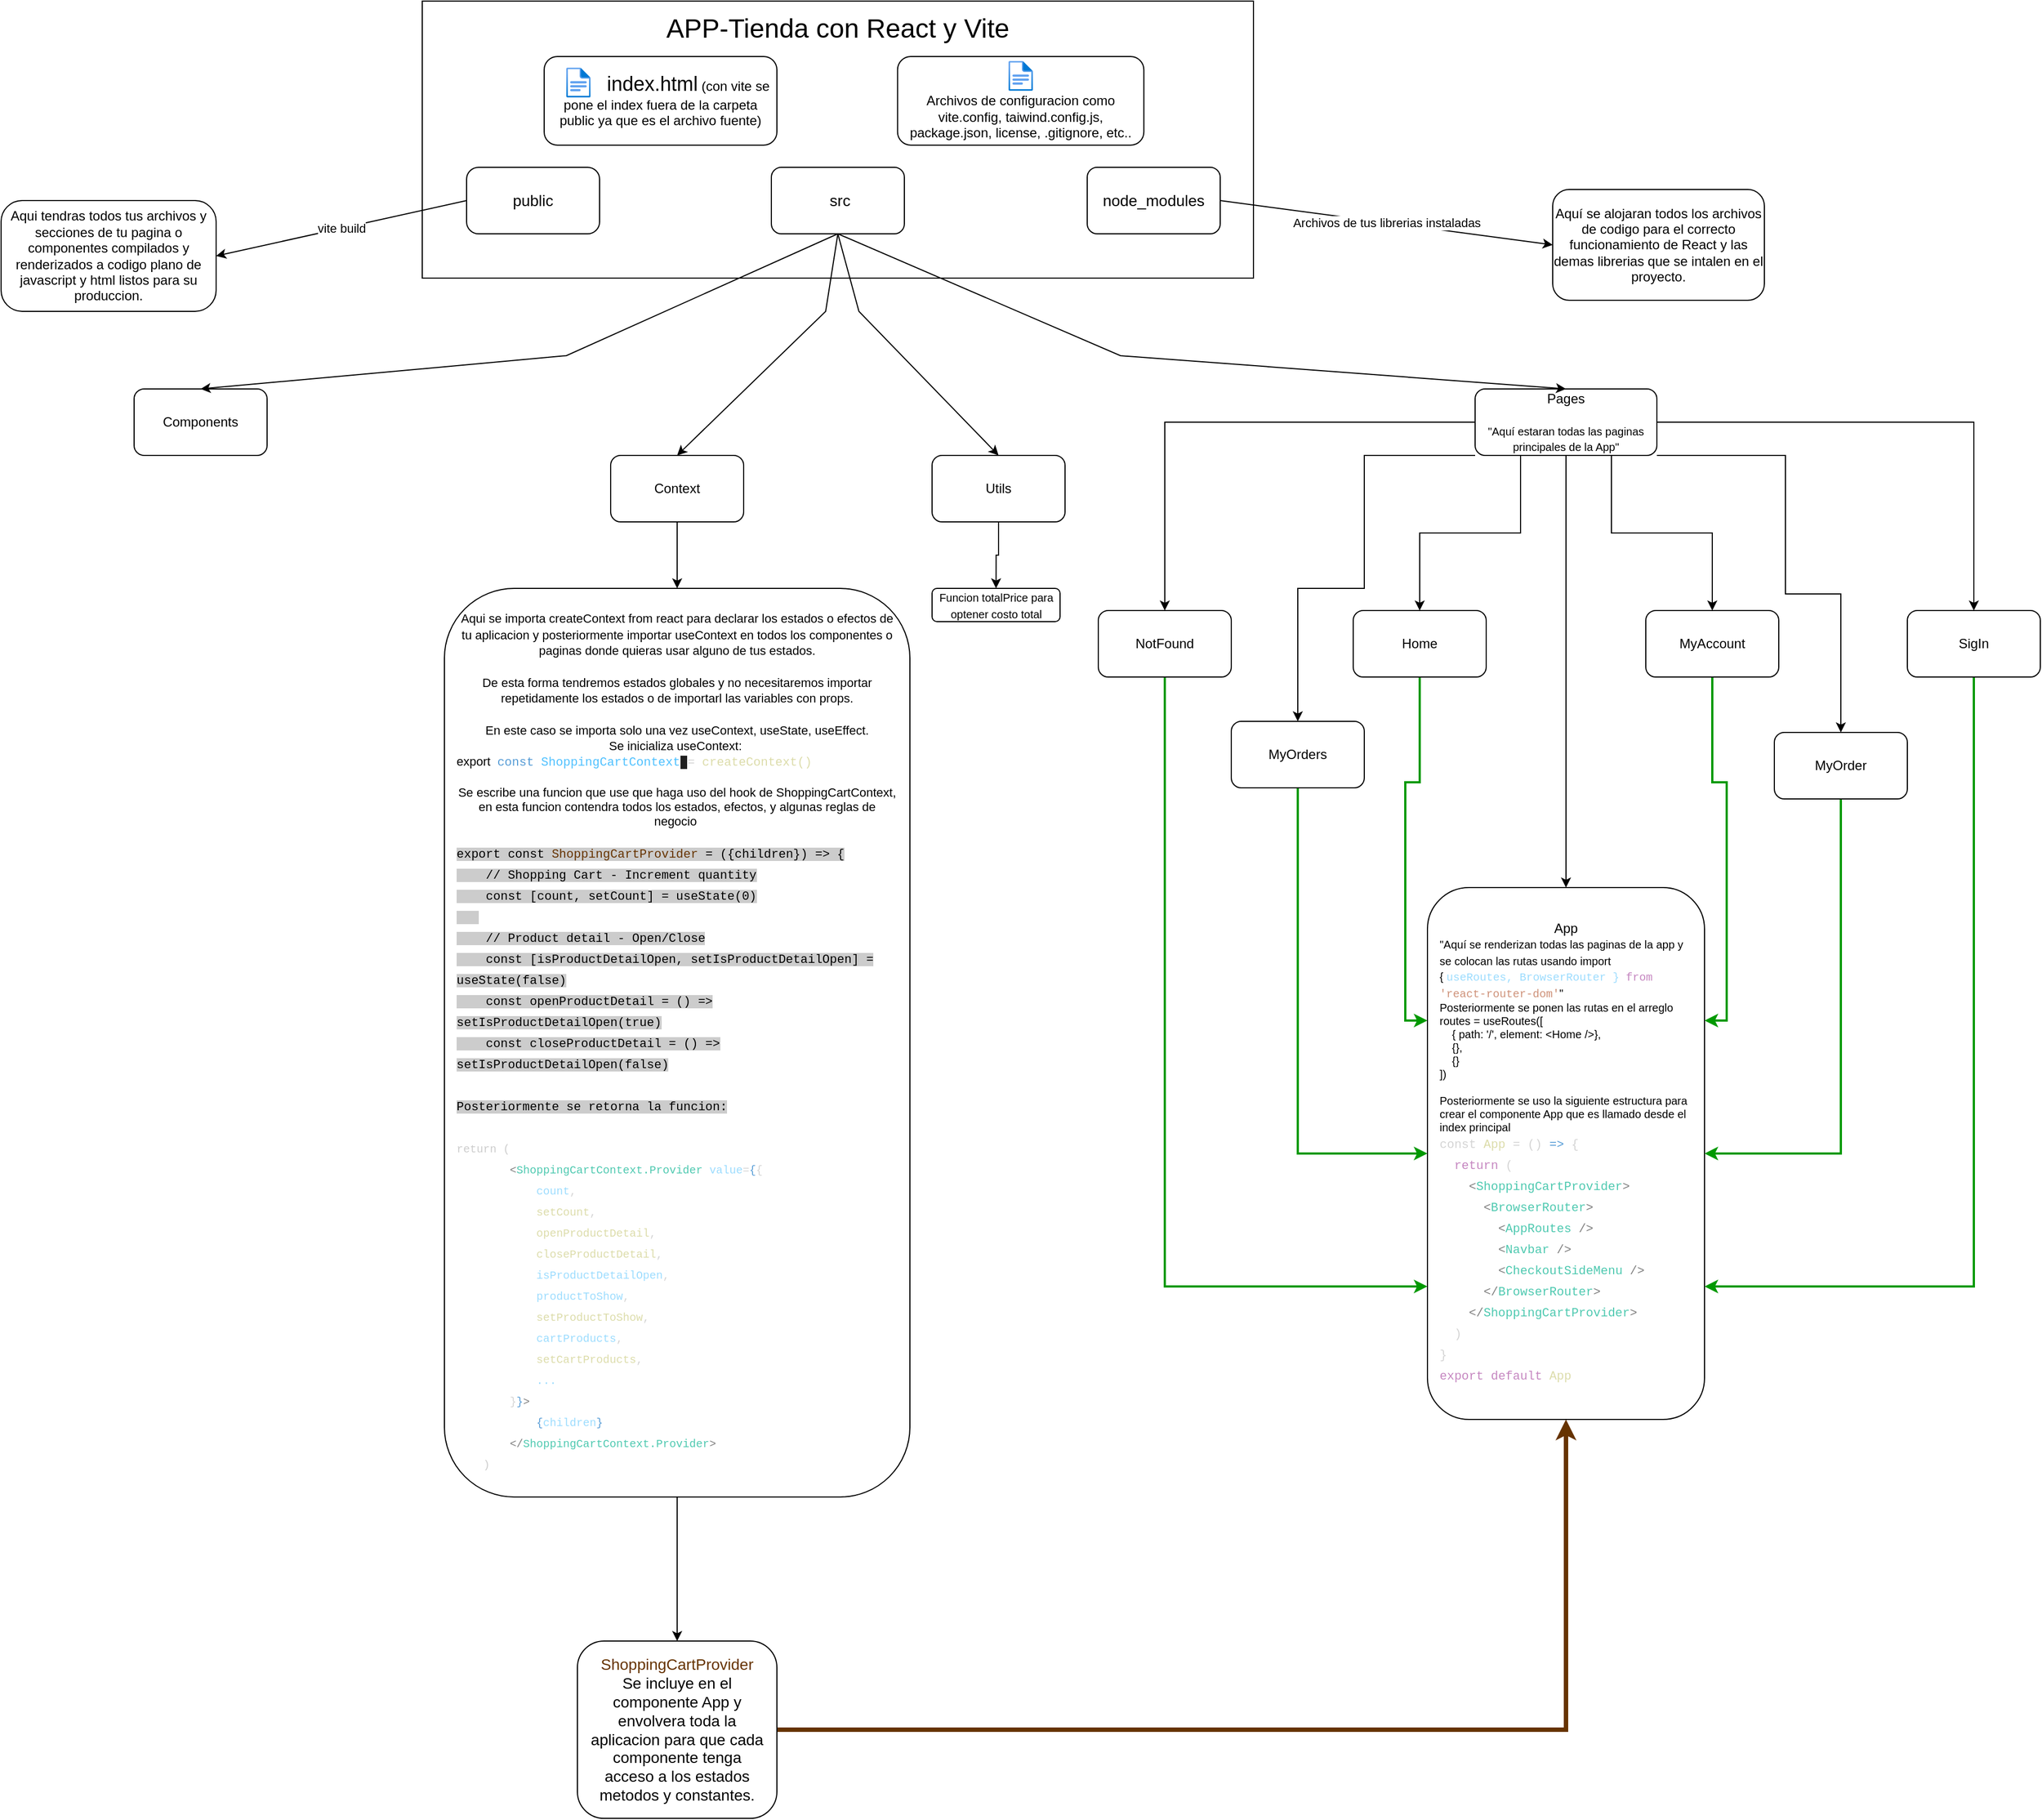 <mxfile version="22.1.3" type="github">
  <diagram name="Página-1" id="LnPo93rLICJzIyqR1WCt">
    <mxGraphModel dx="1908" dy="1156" grid="1" gridSize="10" guides="1" tooltips="1" connect="1" arrows="1" fold="1" page="1" pageScale="1" pageWidth="827" pageHeight="1169" math="0" shadow="0">
      <root>
        <mxCell id="0" />
        <mxCell id="1" parent="0" />
        <mxCell id="c5e6k3FYTeM2-FPtg5ge-7" value="" style="rounded=0;whiteSpace=wrap;html=1;" parent="1" vertex="1">
          <mxGeometry x="420" y="30" width="750" height="250" as="geometry" />
        </mxCell>
        <mxCell id="c5e6k3FYTeM2-FPtg5ge-2" value="" style="rounded=1;whiteSpace=wrap;html=1;" parent="1" vertex="1">
          <mxGeometry x="735" y="180" width="120" height="60" as="geometry" />
        </mxCell>
        <mxCell id="c5e6k3FYTeM2-FPtg5ge-3" value="" style="rounded=1;whiteSpace=wrap;html=1;" parent="1" vertex="1">
          <mxGeometry x="1020" y="180" width="120" height="60" as="geometry" />
        </mxCell>
        <mxCell id="c5e6k3FYTeM2-FPtg5ge-5" value="&lt;font style=&quot;font-size: 14px;&quot;&gt;src&lt;/font&gt;" style="text;html=1;strokeColor=none;fillColor=none;align=center;verticalAlign=middle;whiteSpace=wrap;rounded=0;" parent="1" vertex="1">
          <mxGeometry x="767" y="195" width="60" height="30" as="geometry" />
        </mxCell>
        <mxCell id="c5e6k3FYTeM2-FPtg5ge-6" value="&lt;font style=&quot;font-size: 14px;&quot;&gt;node_modules&lt;/font&gt;" style="text;html=1;strokeColor=none;fillColor=none;align=center;verticalAlign=middle;whiteSpace=wrap;rounded=0;" parent="1" vertex="1">
          <mxGeometry x="1035" y="195" width="90" height="30" as="geometry" />
        </mxCell>
        <mxCell id="c5e6k3FYTeM2-FPtg5ge-1" value="" style="rounded=1;whiteSpace=wrap;html=1;arcSize=18;" parent="1" vertex="1">
          <mxGeometry x="460" y="180" width="120" height="60" as="geometry" />
        </mxCell>
        <mxCell id="c5e6k3FYTeM2-FPtg5ge-4" value="&lt;font style=&quot;font-size: 14px;&quot;&gt;public&lt;/font&gt;" style="text;html=1;strokeColor=none;fillColor=none;align=center;verticalAlign=middle;whiteSpace=wrap;rounded=0;" parent="1" vertex="1">
          <mxGeometry x="490" y="195" width="60" height="30" as="geometry" />
        </mxCell>
        <mxCell id="c5e6k3FYTeM2-FPtg5ge-8" value="&lt;font style=&quot;font-size: 24px;&quot;&gt;APP-Tienda con React y Vite&lt;/font&gt;" style="text;html=1;strokeColor=none;fillColor=none;align=center;verticalAlign=middle;whiteSpace=wrap;rounded=0;" parent="1" vertex="1">
          <mxGeometry x="620" y="30" width="350" height="50" as="geometry" />
        </mxCell>
        <mxCell id="JkvkPI0mQhFTO4Io5UTS-1" value="Aqui tendras todos tus archivos y secciones de tu pagina o componentes compilados y renderizados a codigo plano de javascript y html listos para su produccion." style="rounded=1;whiteSpace=wrap;html=1;arcSize=19;" parent="1" vertex="1">
          <mxGeometry x="40" y="210" width="194" height="100" as="geometry" />
        </mxCell>
        <mxCell id="JkvkPI0mQhFTO4Io5UTS-2" value="" style="endArrow=classic;html=1;rounded=0;exitX=0;exitY=0.5;exitDx=0;exitDy=0;entryX=1;entryY=0.5;entryDx=0;entryDy=0;" parent="1" source="c5e6k3FYTeM2-FPtg5ge-1" target="JkvkPI0mQhFTO4Io5UTS-1" edge="1">
          <mxGeometry relative="1" as="geometry">
            <mxPoint x="724" y="340" as="sourcePoint" />
            <mxPoint x="160" y="210" as="targetPoint" />
          </mxGeometry>
        </mxCell>
        <mxCell id="JkvkPI0mQhFTO4Io5UTS-3" value="vite build" style="edgeLabel;resizable=0;html=1;align=center;verticalAlign=middle;" parent="JkvkPI0mQhFTO4Io5UTS-2" connectable="0" vertex="1">
          <mxGeometry relative="1" as="geometry" />
        </mxCell>
        <mxCell id="JkvkPI0mQhFTO4Io5UTS-4" value="Aquí se alojaran todos los archivos de codigo para el correcto funcionamiento de React y las demas librerias que se intalen en el proyecto." style="rounded=1;whiteSpace=wrap;html=1;" parent="1" vertex="1">
          <mxGeometry x="1440" y="200" width="191" height="100" as="geometry" />
        </mxCell>
        <mxCell id="JkvkPI0mQhFTO4Io5UTS-5" value="" style="endArrow=classic;html=1;rounded=0;exitX=1;exitY=0.5;exitDx=0;exitDy=0;entryX=0;entryY=0.5;entryDx=0;entryDy=0;" parent="1" source="c5e6k3FYTeM2-FPtg5ge-3" target="JkvkPI0mQhFTO4Io5UTS-4" edge="1">
          <mxGeometry relative="1" as="geometry">
            <mxPoint x="744" y="410" as="sourcePoint" />
            <mxPoint x="844" y="410" as="targetPoint" />
          </mxGeometry>
        </mxCell>
        <mxCell id="JkvkPI0mQhFTO4Io5UTS-6" value="Label" style="edgeLabel;resizable=0;html=1;align=center;verticalAlign=middle;" parent="JkvkPI0mQhFTO4Io5UTS-5" connectable="0" vertex="1">
          <mxGeometry relative="1" as="geometry" />
        </mxCell>
        <mxCell id="JkvkPI0mQhFTO4Io5UTS-7" value="Archivos de tus librerias instaladas" style="edgeLabel;html=1;align=center;verticalAlign=middle;resizable=0;points=[];" parent="JkvkPI0mQhFTO4Io5UTS-5" vertex="1" connectable="0">
          <mxGeometry x="0.04" y="1" relative="1" as="geometry">
            <mxPoint x="-7" as="offset" />
          </mxGeometry>
        </mxCell>
        <mxCell id="JkvkPI0mQhFTO4Io5UTS-8" value="Components" style="rounded=1;whiteSpace=wrap;html=1;" parent="1" vertex="1">
          <mxGeometry x="160" y="380" width="120" height="60" as="geometry" />
        </mxCell>
        <mxCell id="JkvkPI0mQhFTO4Io5UTS-20" style="edgeStyle=orthogonalEdgeStyle;rounded=0;orthogonalLoop=1;jettySize=auto;html=1;entryX=0.5;entryY=0;entryDx=0;entryDy=0;" parent="1" source="JkvkPI0mQhFTO4Io5UTS-9" target="JkvkPI0mQhFTO4Io5UTS-19" edge="1">
          <mxGeometry relative="1" as="geometry" />
        </mxCell>
        <mxCell id="JkvkPI0mQhFTO4Io5UTS-9" value="Context" style="rounded=1;whiteSpace=wrap;html=1;" parent="1" vertex="1">
          <mxGeometry x="590" y="440" width="120" height="60" as="geometry" />
        </mxCell>
        <mxCell id="BKhHFIZTJitZZOURAZb2-5" style="edgeStyle=orthogonalEdgeStyle;rounded=0;orthogonalLoop=1;jettySize=auto;html=1;entryX=0.5;entryY=0;entryDx=0;entryDy=0;" parent="1" source="JkvkPI0mQhFTO4Io5UTS-10" target="JkvkPI0mQhFTO4Io5UTS-21" edge="1">
          <mxGeometry relative="1" as="geometry" />
        </mxCell>
        <mxCell id="BKhHFIZTJitZZOURAZb2-15" style="edgeStyle=orthogonalEdgeStyle;rounded=0;orthogonalLoop=1;jettySize=auto;html=1;exitX=0.25;exitY=1;exitDx=0;exitDy=0;" parent="1" source="JkvkPI0mQhFTO4Io5UTS-10" target="BKhHFIZTJitZZOURAZb2-6" edge="1">
          <mxGeometry relative="1" as="geometry" />
        </mxCell>
        <mxCell id="BKhHFIZTJitZZOURAZb2-16" style="edgeStyle=orthogonalEdgeStyle;rounded=0;orthogonalLoop=1;jettySize=auto;html=1;exitX=0;exitY=1;exitDx=0;exitDy=0;" parent="1" source="JkvkPI0mQhFTO4Io5UTS-10" target="BKhHFIZTJitZZOURAZb2-12" edge="1">
          <mxGeometry relative="1" as="geometry">
            <Array as="points">
              <mxPoint x="1270" y="440" />
              <mxPoint x="1270" y="560" />
              <mxPoint x="1210" y="560" />
            </Array>
          </mxGeometry>
        </mxCell>
        <mxCell id="BKhHFIZTJitZZOURAZb2-17" style="edgeStyle=orthogonalEdgeStyle;rounded=0;orthogonalLoop=1;jettySize=auto;html=1;exitX=0;exitY=0.5;exitDx=0;exitDy=0;entryX=0.5;entryY=0;entryDx=0;entryDy=0;" parent="1" source="JkvkPI0mQhFTO4Io5UTS-10" target="BKhHFIZTJitZZOURAZb2-13" edge="1">
          <mxGeometry relative="1" as="geometry" />
        </mxCell>
        <mxCell id="BKhHFIZTJitZZOURAZb2-18" style="edgeStyle=orthogonalEdgeStyle;rounded=0;orthogonalLoop=1;jettySize=auto;html=1;exitX=0.75;exitY=1;exitDx=0;exitDy=0;entryX=0.5;entryY=0;entryDx=0;entryDy=0;" parent="1" source="JkvkPI0mQhFTO4Io5UTS-10" target="BKhHFIZTJitZZOURAZb2-10" edge="1">
          <mxGeometry relative="1" as="geometry" />
        </mxCell>
        <mxCell id="BKhHFIZTJitZZOURAZb2-19" style="edgeStyle=orthogonalEdgeStyle;rounded=0;orthogonalLoop=1;jettySize=auto;html=1;exitX=1;exitY=1;exitDx=0;exitDy=0;" parent="1" source="JkvkPI0mQhFTO4Io5UTS-10" target="BKhHFIZTJitZZOURAZb2-11" edge="1">
          <mxGeometry relative="1" as="geometry">
            <Array as="points">
              <mxPoint x="1650" y="440" />
              <mxPoint x="1650" y="565" />
              <mxPoint x="1700" y="565" />
            </Array>
          </mxGeometry>
        </mxCell>
        <mxCell id="BKhHFIZTJitZZOURAZb2-20" style="edgeStyle=orthogonalEdgeStyle;rounded=0;orthogonalLoop=1;jettySize=auto;html=1;exitX=1;exitY=0.5;exitDx=0;exitDy=0;entryX=0.5;entryY=0;entryDx=0;entryDy=0;" parent="1" source="JkvkPI0mQhFTO4Io5UTS-10" target="BKhHFIZTJitZZOURAZb2-14" edge="1">
          <mxGeometry relative="1" as="geometry" />
        </mxCell>
        <mxCell id="JkvkPI0mQhFTO4Io5UTS-10" value="Pages&lt;br&gt;&lt;br&gt;&lt;font style=&quot;font-size: 10px;&quot;&gt;&quot;Aquí estaran todas las paginas principales de la App&quot;&lt;/font&gt;" style="rounded=1;whiteSpace=wrap;html=1;" parent="1" vertex="1">
          <mxGeometry x="1370" y="380" width="164" height="60" as="geometry" />
        </mxCell>
        <mxCell id="JkvkPI0mQhFTO4Io5UTS-22" style="edgeStyle=orthogonalEdgeStyle;rounded=0;orthogonalLoop=1;jettySize=auto;html=1;entryX=0.5;entryY=0;entryDx=0;entryDy=0;" parent="1" source="JkvkPI0mQhFTO4Io5UTS-11" target="JkvkPI0mQhFTO4Io5UTS-17" edge="1">
          <mxGeometry relative="1" as="geometry" />
        </mxCell>
        <mxCell id="JkvkPI0mQhFTO4Io5UTS-11" value="Utils" style="rounded=1;whiteSpace=wrap;html=1;" parent="1" vertex="1">
          <mxGeometry x="880" y="440" width="120" height="60" as="geometry" />
        </mxCell>
        <mxCell id="JkvkPI0mQhFTO4Io5UTS-13" value="" style="endArrow=classic;html=1;rounded=0;entryX=0.5;entryY=0;entryDx=0;entryDy=0;exitX=0.5;exitY=1;exitDx=0;exitDy=0;" parent="1" source="c5e6k3FYTeM2-FPtg5ge-2" target="JkvkPI0mQhFTO4Io5UTS-9" edge="1">
          <mxGeometry width="50" height="50" relative="1" as="geometry">
            <mxPoint x="764" y="320" as="sourcePoint" />
            <mxPoint x="814" y="270" as="targetPoint" />
            <Array as="points">
              <mxPoint x="784" y="310" />
            </Array>
          </mxGeometry>
        </mxCell>
        <mxCell id="JkvkPI0mQhFTO4Io5UTS-14" value="" style="endArrow=classic;html=1;rounded=0;entryX=0.5;entryY=0;entryDx=0;entryDy=0;exitX=0.5;exitY=1;exitDx=0;exitDy=0;" parent="1" source="c5e6k3FYTeM2-FPtg5ge-2" target="JkvkPI0mQhFTO4Io5UTS-8" edge="1">
          <mxGeometry width="50" height="50" relative="1" as="geometry">
            <mxPoint x="764" y="320" as="sourcePoint" />
            <mxPoint x="814" y="270" as="targetPoint" />
            <Array as="points">
              <mxPoint x="550" y="350" />
            </Array>
          </mxGeometry>
        </mxCell>
        <mxCell id="JkvkPI0mQhFTO4Io5UTS-15" value="" style="endArrow=classic;html=1;rounded=0;entryX=0.5;entryY=0;entryDx=0;entryDy=0;exitX=0.5;exitY=1;exitDx=0;exitDy=0;" parent="1" source="c5e6k3FYTeM2-FPtg5ge-2" target="JkvkPI0mQhFTO4Io5UTS-11" edge="1">
          <mxGeometry width="50" height="50" relative="1" as="geometry">
            <mxPoint x="764" y="320" as="sourcePoint" />
            <mxPoint x="814" y="270" as="targetPoint" />
            <Array as="points">
              <mxPoint x="814" y="310" />
            </Array>
          </mxGeometry>
        </mxCell>
        <mxCell id="JkvkPI0mQhFTO4Io5UTS-16" value="" style="endArrow=classic;html=1;rounded=0;entryX=0.5;entryY=0;entryDx=0;entryDy=0;exitX=0.5;exitY=1;exitDx=0;exitDy=0;" parent="1" source="c5e6k3FYTeM2-FPtg5ge-2" target="JkvkPI0mQhFTO4Io5UTS-10" edge="1">
          <mxGeometry width="50" height="50" relative="1" as="geometry">
            <mxPoint x="764" y="320" as="sourcePoint" />
            <mxPoint x="814" y="270" as="targetPoint" />
            <Array as="points">
              <mxPoint x="1050" y="350" />
            </Array>
          </mxGeometry>
        </mxCell>
        <mxCell id="JkvkPI0mQhFTO4Io5UTS-17" value="&lt;font style=&quot;font-size: 10px;&quot;&gt;Funcion&amp;nbsp;totalPrice&lt;span style=&quot;background-color: initial;&quot;&gt;&amp;nbsp;para optener costo total&lt;/span&gt;&lt;/font&gt;" style="rounded=1;whiteSpace=wrap;html=1;" parent="1" vertex="1">
          <mxGeometry x="880" y="560" width="115.5" height="30" as="geometry" />
        </mxCell>
        <mxCell id="nFCknrizXZ-iCLOlC4UA-2" value="" style="edgeStyle=orthogonalEdgeStyle;rounded=0;orthogonalLoop=1;jettySize=auto;html=1;" edge="1" parent="1" source="JkvkPI0mQhFTO4Io5UTS-19" target="nFCknrizXZ-iCLOlC4UA-1">
          <mxGeometry relative="1" as="geometry" />
        </mxCell>
        <mxCell id="JkvkPI0mQhFTO4Io5UTS-19" value="&lt;font style=&quot;font-size: 11px;&quot;&gt;Aqui se importa createContext from react para declarar los estados o efectos de tu aplicacion y posteriormente importar useContext en todos los componentes o paginas donde quieras usar alguno de tus estados.&lt;br&gt;&lt;br&gt;De esta forma tendremos estados globales y no necesitaremos importar repetidamente los estados o de importarl las variables con props.&lt;br&gt;&lt;br&gt;En este caso se importa solo una vez useContext, useState, useEffect.&lt;br&gt;Se inicializa useContext:&amp;nbsp;&lt;br&gt;&lt;div style=&quot;text-align: left;&quot;&gt;&lt;span style=&quot;background-color: initial;&quot;&gt;export&amp;nbsp;&amp;nbsp;&lt;/span&gt;&lt;span style=&quot;background-color: initial; font-family: Consolas, &amp;quot;Courier New&amp;quot;, monospace; color: rgb(86, 156, 214);&quot;&gt;const&amp;nbsp;&lt;/span&gt;&lt;span style=&quot;background-color: initial; font-family: Consolas, &amp;quot;Courier New&amp;quot;, monospace; color: rgb(79, 193, 255);&quot;&gt;ShoppingCartContext&lt;/span&gt;&lt;span style=&quot;background-color: rgb(31, 31, 31); color: rgb(204, 204, 204); font-family: Consolas, &amp;quot;Courier New&amp;quot;, monospace;&quot;&gt; &lt;/span&gt;&lt;span style=&quot;background-color: initial; font-family: Consolas, &amp;quot;Courier New&amp;quot;, monospace; color: rgb(212, 212, 212);&quot;&gt;=&amp;nbsp;&lt;/span&gt;&lt;span style=&quot;background-color: initial; font-family: Consolas, &amp;quot;Courier New&amp;quot;, monospace; color: rgb(220, 220, 170);&quot;&gt;createContext()&lt;/span&gt;&lt;/div&gt;&lt;div style=&quot;text-align: left;&quot;&gt;&lt;span style=&quot;background-color: initial; font-family: Consolas, &amp;quot;Courier New&amp;quot;, monospace; color: rgb(220, 220, 170);&quot;&gt;&lt;br&gt;&lt;/span&gt;&lt;/div&gt;&lt;div style=&quot;&quot;&gt;Se escribe una funcion que use que haga uso del hook de ShoppingCartContext, en esta funcion contendra todos los estados, efectos, y algunas reglas de negocio&amp;nbsp;&lt;/div&gt;&lt;div style=&quot;text-align: left;&quot;&gt;&lt;br&gt;&lt;/div&gt;&lt;div style=&quot;text-align: left;&quot;&gt;&lt;div style=&quot;font-family: Consolas, &amp;quot;Courier New&amp;quot;, monospace; line-height: 19px;&quot;&gt;&lt;div style=&quot;&quot;&gt;&lt;span style=&quot;background-color: rgb(204, 204, 204);&quot;&gt;export const &lt;font color=&quot;#663300&quot;&gt;ShoppingCartProvider&lt;/font&gt; = ({children}) =&amp;gt; {&lt;/span&gt;&lt;/div&gt;&lt;div style=&quot;&quot;&gt;&lt;span style=&quot;background-color: rgb(204, 204, 204);&quot;&gt;&amp;nbsp; &amp;nbsp; // Shopping Cart - Increment quantity&lt;/span&gt;&lt;/div&gt;&lt;div style=&quot;&quot;&gt;&lt;span style=&quot;background-color: rgb(204, 204, 204);&quot;&gt;&amp;nbsp; &amp;nbsp; const [count, setCount] = useState(0)&lt;/span&gt;&lt;/div&gt;&lt;div style=&quot;&quot;&gt;&lt;span style=&quot;background-color: rgb(204, 204, 204);&quot;&gt;&amp;nbsp; &amp;nbsp; &lt;/span&gt;&lt;/div&gt;&lt;div style=&quot;&quot;&gt;&lt;span style=&quot;background-color: rgb(204, 204, 204);&quot;&gt;&amp;nbsp; &amp;nbsp; // Product detail - Open/Close&lt;/span&gt;&lt;/div&gt;&lt;div style=&quot;&quot;&gt;&lt;span style=&quot;background-color: rgb(204, 204, 204);&quot;&gt;&amp;nbsp; &amp;nbsp; const [isProductDetailOpen, setIsProductDetailOpen] = useState(false)&lt;/span&gt;&lt;/div&gt;&lt;div style=&quot;&quot;&gt;&lt;span style=&quot;background-color: rgb(204, 204, 204);&quot;&gt;&amp;nbsp; &amp;nbsp; const openProductDetail = () =&amp;gt; setIsProductDetailOpen(true)&lt;/span&gt;&lt;/div&gt;&lt;div style=&quot;&quot;&gt;&lt;span style=&quot;background-color: rgb(204, 204, 204);&quot;&gt;&amp;nbsp; &amp;nbsp; const closeProductDetail = () =&amp;gt; setIsProductDetailOpen(false)&lt;/span&gt;&lt;/div&gt;&lt;div style=&quot;&quot;&gt;&lt;span style=&quot;background-color: rgb(204, 204, 204);&quot;&gt;&lt;br&gt;&lt;/span&gt;&lt;/div&gt;&lt;div style=&quot;&quot;&gt;&lt;span style=&quot;background-color: rgb(204, 204, 204);&quot;&gt;Posteriormente se retorna la funcion:&lt;/span&gt;&lt;/div&gt;&lt;div style=&quot;&quot;&gt;&lt;span style=&quot;background-color: rgb(204, 204, 204);&quot;&gt;&lt;br&gt;&lt;/span&gt;&lt;/div&gt;&lt;div style=&quot;font-size: 10px;&quot;&gt;&lt;div style=&quot;line-height: 19px;&quot;&gt;&lt;div style=&quot;color: rgb(204, 204, 204);&quot;&gt;return (&lt;/div&gt;&lt;div style=&quot;color: rgb(204, 204, 204);&quot;&gt;&amp;nbsp; &amp;nbsp; &amp;nbsp; &amp;nbsp; &lt;span style=&quot;color: #808080;&quot;&gt;&amp;lt;&lt;/span&gt;&lt;span style=&quot;color: #4ec9b0;&quot;&gt;ShoppingCartContext.Provider&lt;/span&gt; &lt;span style=&quot;color: #9cdcfe;&quot;&gt;value&lt;/span&gt;&lt;span style=&quot;color: #d4d4d4;&quot;&gt;=&lt;/span&gt;&lt;span style=&quot;color: #569cd6;&quot;&gt;{&lt;/span&gt;&lt;span style=&quot;color: #d4d4d4;&quot;&gt;{&lt;/span&gt;&lt;/div&gt;&lt;div style=&quot;color: rgb(204, 204, 204);&quot;&gt;&lt;span style=&quot;color: #d4d4d4;&quot;&gt;&amp;nbsp; &amp;nbsp; &amp;nbsp; &amp;nbsp; &amp;nbsp; &amp;nbsp; &lt;/span&gt;&lt;span style=&quot;color: #9cdcfe;&quot;&gt;count&lt;/span&gt;&lt;span style=&quot;color: #d4d4d4;&quot;&gt;,&lt;/span&gt;&lt;/div&gt;&lt;div style=&quot;color: rgb(204, 204, 204);&quot;&gt;&lt;span style=&quot;color: #d4d4d4;&quot;&gt;&amp;nbsp; &amp;nbsp; &amp;nbsp; &amp;nbsp; &amp;nbsp; &amp;nbsp; &lt;/span&gt;&lt;span style=&quot;color: #dcdcaa;&quot;&gt;setCount&lt;/span&gt;&lt;span style=&quot;color: #d4d4d4;&quot;&gt;,&lt;/span&gt;&lt;/div&gt;&lt;div style=&quot;color: rgb(204, 204, 204);&quot;&gt;&lt;span style=&quot;color: #d4d4d4;&quot;&gt;&amp;nbsp; &amp;nbsp; &amp;nbsp; &amp;nbsp; &amp;nbsp; &amp;nbsp; &lt;/span&gt;&lt;span style=&quot;color: #dcdcaa;&quot;&gt;openProductDetail&lt;/span&gt;&lt;span style=&quot;color: #d4d4d4;&quot;&gt;,&lt;/span&gt;&lt;/div&gt;&lt;div style=&quot;color: rgb(204, 204, 204);&quot;&gt;&lt;span style=&quot;color: #d4d4d4;&quot;&gt;&amp;nbsp; &amp;nbsp; &amp;nbsp; &amp;nbsp; &amp;nbsp; &amp;nbsp; &lt;/span&gt;&lt;span style=&quot;color: #dcdcaa;&quot;&gt;closeProductDetail&lt;/span&gt;&lt;span style=&quot;color: #d4d4d4;&quot;&gt;,&lt;/span&gt;&lt;/div&gt;&lt;div style=&quot;color: rgb(204, 204, 204);&quot;&gt;&lt;span style=&quot;color: #d4d4d4;&quot;&gt;&amp;nbsp; &amp;nbsp; &amp;nbsp; &amp;nbsp; &amp;nbsp; &amp;nbsp; &lt;/span&gt;&lt;span style=&quot;color: #9cdcfe;&quot;&gt;isProductDetailOpen&lt;/span&gt;&lt;span style=&quot;color: #d4d4d4;&quot;&gt;,&lt;/span&gt;&lt;/div&gt;&lt;div style=&quot;color: rgb(204, 204, 204);&quot;&gt;&lt;span style=&quot;color: #d4d4d4;&quot;&gt;&amp;nbsp; &amp;nbsp; &amp;nbsp; &amp;nbsp; &amp;nbsp; &amp;nbsp; &lt;/span&gt;&lt;span style=&quot;color: #9cdcfe;&quot;&gt;productToShow&lt;/span&gt;&lt;span style=&quot;color: #d4d4d4;&quot;&gt;,&lt;/span&gt;&lt;/div&gt;&lt;div style=&quot;color: rgb(204, 204, 204);&quot;&gt;&lt;span style=&quot;color: #d4d4d4;&quot;&gt;&amp;nbsp; &amp;nbsp; &amp;nbsp; &amp;nbsp; &amp;nbsp; &amp;nbsp; &lt;/span&gt;&lt;span style=&quot;color: #dcdcaa;&quot;&gt;setProductToShow&lt;/span&gt;&lt;span style=&quot;color: #d4d4d4;&quot;&gt;,&lt;/span&gt;&lt;/div&gt;&lt;div style=&quot;color: rgb(204, 204, 204);&quot;&gt;&lt;span style=&quot;color: #d4d4d4;&quot;&gt;&amp;nbsp; &amp;nbsp; &amp;nbsp; &amp;nbsp; &amp;nbsp; &amp;nbsp; &lt;/span&gt;&lt;span style=&quot;color: #9cdcfe;&quot;&gt;cartProducts&lt;/span&gt;&lt;span style=&quot;color: #d4d4d4;&quot;&gt;,&lt;/span&gt;&lt;/div&gt;&lt;div style=&quot;color: rgb(204, 204, 204);&quot;&gt;&lt;span style=&quot;color: #d4d4d4;&quot;&gt;&amp;nbsp; &amp;nbsp; &amp;nbsp; &amp;nbsp; &amp;nbsp; &amp;nbsp; &lt;/span&gt;&lt;span style=&quot;color: #dcdcaa;&quot;&gt;setCartProducts&lt;/span&gt;&lt;span style=&quot;color: #d4d4d4;&quot;&gt;,&lt;/span&gt;&lt;/div&gt;&lt;div style=&quot;&quot;&gt;&lt;span style=&quot;color: rgb(212, 212, 212);&quot;&gt;&amp;nbsp; &amp;nbsp; &amp;nbsp; &amp;nbsp; &amp;nbsp; &amp;nbsp; &lt;/span&gt;&lt;font color=&quot;#9cdcfe&quot;&gt;...&lt;/font&gt;&lt;/div&gt;&lt;div style=&quot;color: rgb(204, 204, 204);&quot;&gt;&lt;span style=&quot;color: #d4d4d4;&quot;&gt;&amp;nbsp; &amp;nbsp; &amp;nbsp; &amp;nbsp; }&lt;/span&gt;&lt;span style=&quot;color: #569cd6;&quot;&gt;}&lt;/span&gt;&lt;span style=&quot;color: #808080;&quot;&gt;&amp;gt;&lt;/span&gt;&lt;/div&gt;&lt;div style=&quot;color: rgb(204, 204, 204);&quot;&gt;&amp;nbsp; &amp;nbsp; &amp;nbsp; &amp;nbsp; &amp;nbsp; &amp;nbsp; &lt;span style=&quot;color: #569cd6;&quot;&gt;{&lt;/span&gt;&lt;span style=&quot;color: #9cdcfe;&quot;&gt;children&lt;/span&gt;&lt;span style=&quot;color: #569cd6;&quot;&gt;}&lt;/span&gt;&lt;/div&gt;&lt;div style=&quot;color: rgb(204, 204, 204);&quot;&gt;&amp;nbsp; &amp;nbsp; &amp;nbsp; &amp;nbsp; &lt;span style=&quot;color: #808080;&quot;&gt;&amp;lt;/&lt;/span&gt;&lt;span style=&quot;color: #4ec9b0;&quot;&gt;ShoppingCartContext.Provider&lt;/span&gt;&lt;span style=&quot;color: #808080;&quot;&gt;&amp;gt;&lt;/span&gt;&lt;/div&gt;&lt;div style=&quot;color: rgb(204, 204, 204);&quot;&gt;&amp;nbsp; &amp;nbsp; )&lt;/div&gt;&lt;/div&gt;&lt;/div&gt;&lt;/div&gt;&lt;/div&gt;&lt;/font&gt;" style="rounded=1;whiteSpace=wrap;html=1;spacingLeft=10;spacingRight=10;" parent="1" vertex="1">
          <mxGeometry x="440" y="560" width="420" height="820" as="geometry" />
        </mxCell>
        <mxCell id="JkvkPI0mQhFTO4Io5UTS-21" value="App&lt;br&gt;&lt;div style=&quot;text-align: left;&quot;&gt;&lt;span style=&quot;font-size: 10px; background-color: initial;&quot;&gt;&quot;Aquí se renderizan todas las paginas de la app y se colocan las rutas usando&amp;nbsp;import {&amp;nbsp;&lt;/span&gt;&lt;span style=&quot;font-size: 10px; background-color: initial; font-family: Consolas, &amp;quot;Courier New&amp;quot;, monospace; color: rgb(156, 220, 254);&quot;&gt;useRoutes,&amp;nbsp;&lt;/span&gt;&lt;span style=&quot;font-size: 10px; background-color: initial; font-family: Consolas, &amp;quot;Courier New&amp;quot;, monospace; color: rgb(156, 220, 254);&quot;&gt;BrowserRouter }&amp;nbsp;&lt;/span&gt;&lt;span style=&quot;font-size: 10px; background-color: initial; font-family: Consolas, &amp;quot;Courier New&amp;quot;, monospace; color: rgb(197, 134, 192);&quot;&gt;from&lt;/span&gt;&lt;span style=&quot;font-size: 10px; background-color: rgb(30, 30, 30); color: rgb(212, 212, 212); font-family: Consolas, &amp;quot;Courier New&amp;quot;, monospace;&quot;&gt; &lt;/span&gt;&lt;span style=&quot;font-size: 10px; background-color: initial; font-family: Consolas, &amp;quot;Courier New&amp;quot;, monospace; color: rgb(206, 145, 120);&quot;&gt;&#39;react-router-dom&#39;&lt;/span&gt;&lt;span style=&quot;font-size: 10px; background-color: initial;&quot;&gt;&quot;&amp;nbsp;&lt;/span&gt;&lt;/div&gt;&lt;font style=&quot;&quot;&gt;&lt;div style=&quot;font-size: 10px; text-align: left;&quot;&gt;&lt;span style=&quot;background-color: initial;&quot;&gt;Posteriormente se ponen las rutas en el arreglo routes = useRoutes([&lt;/span&gt;&lt;/div&gt;&lt;div style=&quot;font-size: 10px; background-color: initial; text-align: left;&quot;&gt;&lt;span style=&quot;background-color: initial;&quot;&gt;&lt;span style=&quot;&quot;&gt;&lt;span style=&quot;white-space: pre;&quot;&gt;&amp;nbsp;&amp;nbsp;&amp;nbsp;&amp;nbsp;&lt;/span&gt;&lt;/span&gt;{ path: &#39;/&#39;, element: &amp;lt;Home /&amp;gt;},&amp;nbsp;&lt;/span&gt;&lt;/div&gt;&lt;div style=&quot;font-size: 10px; background-color: initial; text-align: left;&quot;&gt;&lt;span style=&quot;background-color: initial;&quot;&gt;&lt;span style=&quot;&quot;&gt;&lt;span style=&quot;white-space: pre;&quot;&gt;&amp;nbsp;&amp;nbsp;&amp;nbsp;&amp;nbsp;&lt;/span&gt;&lt;/span&gt;{},&amp;nbsp;&lt;/span&gt;&lt;/div&gt;&lt;div style=&quot;font-size: 10px; background-color: initial; text-align: left;&quot;&gt;&lt;span style=&quot;background-color: initial;&quot;&gt;&lt;span style=&quot;&quot;&gt;&lt;span style=&quot;white-space: pre;&quot;&gt;&amp;nbsp;&amp;nbsp;&amp;nbsp;&amp;nbsp;&lt;/span&gt;&lt;/span&gt;{}&lt;/span&gt;&lt;/div&gt;&lt;div style=&quot;font-size: 10px; background-color: initial; text-align: left;&quot;&gt;&lt;span style=&quot;background-color: initial;&quot;&gt;])&lt;/span&gt;&lt;/div&gt;&lt;div style=&quot;font-size: 10px; background-color: initial; text-align: left;&quot;&gt;&lt;span style=&quot;background-color: initial;&quot;&gt;&lt;br&gt;&lt;/span&gt;&lt;/div&gt;&lt;div style=&quot;font-size: 10px; background-color: initial; text-align: left;&quot;&gt;&lt;span style=&quot;background-color: initial;&quot;&gt;Posteriormente se uso la siguiente estructura para crear el componente App que es llamado desde el index principal&lt;/span&gt;&lt;/div&gt;&lt;div style=&quot;text-align: left;&quot;&gt;&lt;div style=&quot;font-family: Consolas, &amp;quot;Courier New&amp;quot;, monospace; line-height: 19px; color: rgb(212, 212, 212);&quot;&gt;&lt;div style=&quot;&quot;&gt;&lt;span style=&quot;background-color: rgb(255, 255, 255);&quot;&gt;&lt;font style=&quot;font-size: 11px;&quot;&gt;const &lt;span style=&quot;color: rgb(220, 220, 170);&quot;&gt;App&lt;/span&gt; = () &lt;span style=&quot;color: rgb(86, 156, 214);&quot;&gt;=&amp;gt;&lt;/span&gt; {&lt;/font&gt;&lt;/span&gt;&lt;/div&gt;&lt;div style=&quot;&quot;&gt;&lt;span style=&quot;background-color: rgb(255, 255, 255);&quot;&gt;&lt;font style=&quot;font-size: 11px;&quot;&gt;&amp;nbsp; &lt;span style=&quot;color: rgb(197, 134, 192);&quot;&gt;return&lt;/span&gt; (&lt;/font&gt;&lt;/span&gt;&lt;/div&gt;&lt;div style=&quot;&quot;&gt;&lt;span style=&quot;background-color: rgb(255, 255, 255);&quot;&gt;&lt;font style=&quot;font-size: 11px;&quot;&gt;&amp;nbsp; &amp;nbsp; &lt;span style=&quot;color: rgb(128, 128, 128);&quot;&gt;&amp;lt;&lt;/span&gt;&lt;span style=&quot;color: rgb(78, 201, 176);&quot;&gt;ShoppingCartProvider&lt;/span&gt;&lt;span style=&quot;color: rgb(128, 128, 128);&quot;&gt;&amp;gt;&lt;/span&gt;&lt;/font&gt;&lt;/span&gt;&lt;/div&gt;&lt;div style=&quot;&quot;&gt;&lt;span style=&quot;background-color: rgb(255, 255, 255);&quot;&gt;&lt;font style=&quot;font-size: 11px;&quot;&gt;&amp;nbsp; &amp;nbsp; &amp;nbsp; &lt;span style=&quot;color: rgb(128, 128, 128);&quot;&gt;&amp;lt;&lt;/span&gt;&lt;span style=&quot;color: rgb(78, 201, 176);&quot;&gt;BrowserRouter&lt;/span&gt;&lt;span style=&quot;color: rgb(128, 128, 128);&quot;&gt;&amp;gt;&lt;/span&gt;&lt;/font&gt;&lt;/span&gt;&lt;/div&gt;&lt;div style=&quot;&quot;&gt;&lt;span style=&quot;background-color: rgb(255, 255, 255);&quot;&gt;&lt;font style=&quot;font-size: 11px;&quot;&gt;&amp;nbsp; &amp;nbsp; &amp;nbsp; &amp;nbsp; &lt;span style=&quot;color: rgb(128, 128, 128);&quot;&gt;&amp;lt;&lt;/span&gt;&lt;span style=&quot;color: rgb(78, 201, 176);&quot;&gt;AppRoutes&lt;/span&gt; &lt;span style=&quot;color: rgb(128, 128, 128);&quot;&gt;/&amp;gt;&lt;/span&gt;&lt;/font&gt;&lt;/span&gt;&lt;/div&gt;&lt;div style=&quot;&quot;&gt;&lt;span style=&quot;background-color: rgb(255, 255, 255);&quot;&gt;&lt;font style=&quot;font-size: 11px;&quot;&gt;&amp;nbsp; &amp;nbsp; &amp;nbsp; &amp;nbsp; &lt;span style=&quot;color: rgb(128, 128, 128);&quot;&gt;&amp;lt;&lt;/span&gt;&lt;span style=&quot;color: rgb(78, 201, 176);&quot;&gt;Navbar&lt;/span&gt; &lt;span style=&quot;color: rgb(128, 128, 128);&quot;&gt;/&amp;gt;&lt;/span&gt;&lt;/font&gt;&lt;/span&gt;&lt;/div&gt;&lt;div style=&quot;&quot;&gt;&lt;span style=&quot;background-color: rgb(255, 255, 255);&quot;&gt;&lt;font style=&quot;font-size: 11px;&quot;&gt;&amp;nbsp; &amp;nbsp; &amp;nbsp; &amp;nbsp; &lt;span style=&quot;color: rgb(128, 128, 128);&quot;&gt;&amp;lt;&lt;/span&gt;&lt;span style=&quot;color: rgb(78, 201, 176);&quot;&gt;CheckoutSideMenu&lt;/span&gt; &lt;span style=&quot;color: rgb(128, 128, 128);&quot;&gt;/&amp;gt;&lt;/span&gt;&lt;/font&gt;&lt;/span&gt;&lt;/div&gt;&lt;div style=&quot;&quot;&gt;&lt;span style=&quot;background-color: rgb(255, 255, 255);&quot;&gt;&lt;font style=&quot;font-size: 11px;&quot;&gt;&amp;nbsp; &amp;nbsp; &amp;nbsp; &lt;span style=&quot;color: rgb(128, 128, 128);&quot;&gt;&amp;lt;/&lt;/span&gt;&lt;span style=&quot;color: rgb(78, 201, 176);&quot;&gt;BrowserRouter&lt;/span&gt;&lt;span style=&quot;color: rgb(128, 128, 128);&quot;&gt;&amp;gt;&lt;/span&gt;&lt;/font&gt;&lt;/span&gt;&lt;/div&gt;&lt;div style=&quot;&quot;&gt;&lt;span style=&quot;background-color: rgb(255, 255, 255);&quot;&gt;&lt;font style=&quot;font-size: 11px;&quot;&gt;&amp;nbsp; &amp;nbsp; &lt;span style=&quot;color: rgb(128, 128, 128);&quot;&gt;&amp;lt;/&lt;/span&gt;&lt;span style=&quot;color: rgb(78, 201, 176);&quot;&gt;ShoppingCartProvider&lt;/span&gt;&lt;span style=&quot;color: rgb(128, 128, 128);&quot;&gt;&amp;gt;&lt;/span&gt;&lt;/font&gt;&lt;/span&gt;&lt;/div&gt;&lt;div style=&quot;&quot;&gt;&lt;span style=&quot;background-color: rgb(255, 255, 255);&quot;&gt;&lt;font style=&quot;font-size: 11px;&quot;&gt;&amp;nbsp; )&lt;/font&gt;&lt;/span&gt;&lt;/div&gt;&lt;div style=&quot;&quot;&gt;&lt;span style=&quot;background-color: rgb(255, 255, 255);&quot;&gt;&lt;font style=&quot;font-size: 11px;&quot;&gt;}&lt;/font&gt;&lt;/span&gt;&lt;/div&gt;&lt;div style=&quot;&quot;&gt;&lt;span style=&quot;background-color: rgb(255, 255, 255);&quot;&gt;&lt;font style=&quot;font-size: 11px;&quot;&gt;&lt;span style=&quot;color: rgb(197, 134, 192);&quot;&gt;export&lt;/span&gt; &lt;span style=&quot;color: rgb(197, 134, 192);&quot;&gt;default&lt;/span&gt; &lt;span style=&quot;color: rgb(220, 220, 170);&quot;&gt;App&lt;/span&gt;&lt;/font&gt;&lt;/span&gt;&lt;/div&gt;&lt;/div&gt;&lt;/div&gt;&lt;/font&gt;" style="rounded=1;whiteSpace=wrap;html=1;spacingLeft=10;spacingRight=10;" parent="1" vertex="1">
          <mxGeometry x="1327" y="830" width="250" height="480" as="geometry" />
        </mxCell>
        <mxCell id="BKhHFIZTJitZZOURAZb2-1" value="&lt;font style=&quot;font-size: 18px;&quot;&gt;&amp;nbsp; &amp;nbsp; &amp;nbsp; &amp;nbsp; &amp;nbsp; index.html&lt;/font&gt; (con vite se pone el index fuera de la carpeta public ya que es el archivo fuente)" style="rounded=1;whiteSpace=wrap;html=1;" parent="1" vertex="1">
          <mxGeometry x="530" y="80" width="210" height="80" as="geometry" />
        </mxCell>
        <mxCell id="BKhHFIZTJitZZOURAZb2-2" value="&lt;br&gt;&lt;br style=&quot;border-color: var(--border-color); font-size: 14px;&quot;&gt;Archivos de configuracion como vite.config, taiwind.config.js, package.json, license, .gitignore, etc.." style="rounded=1;whiteSpace=wrap;html=1;" parent="1" vertex="1">
          <mxGeometry x="848.87" y="80" width="222.25" height="80" as="geometry" />
        </mxCell>
        <mxCell id="BKhHFIZTJitZZOURAZb2-3" value="" style="image;aspect=fixed;html=1;points=[];align=center;fontSize=12;image=img/lib/azure2/general/File.svg;" parent="1" vertex="1">
          <mxGeometry x="949.06" y="84" width="21.88" height="26.96" as="geometry" />
        </mxCell>
        <mxCell id="BKhHFIZTJitZZOURAZb2-4" value="" style="image;aspect=fixed;html=1;points=[];align=center;fontSize=12;image=img/lib/azure2/general/File.svg;" parent="1" vertex="1">
          <mxGeometry x="550" y="90" width="21.88" height="26.96" as="geometry" />
        </mxCell>
        <mxCell id="BKhHFIZTJitZZOURAZb2-24" style="edgeStyle=orthogonalEdgeStyle;rounded=0;orthogonalLoop=1;jettySize=auto;html=1;exitX=0.5;exitY=1;exitDx=0;exitDy=0;entryX=0;entryY=0.25;entryDx=0;entryDy=0;labelBorderColor=none;fontColor=#000000;strokeColor=#009900;strokeWidth=2;" parent="1" source="BKhHFIZTJitZZOURAZb2-6" target="JkvkPI0mQhFTO4Io5UTS-21" edge="1">
          <mxGeometry relative="1" as="geometry" />
        </mxCell>
        <mxCell id="BKhHFIZTJitZZOURAZb2-6" value="Home" style="rounded=1;whiteSpace=wrap;html=1;" parent="1" vertex="1">
          <mxGeometry x="1260" y="580" width="120" height="60" as="geometry" />
        </mxCell>
        <mxCell id="BKhHFIZTJitZZOURAZb2-25" style="edgeStyle=orthogonalEdgeStyle;rounded=0;orthogonalLoop=1;jettySize=auto;html=1;entryX=1;entryY=0.25;entryDx=0;entryDy=0;labelBorderColor=none;fontColor=#000000;strokeColor=#009900;strokeWidth=2;" parent="1" source="BKhHFIZTJitZZOURAZb2-10" target="JkvkPI0mQhFTO4Io5UTS-21" edge="1">
          <mxGeometry relative="1" as="geometry" />
        </mxCell>
        <mxCell id="BKhHFIZTJitZZOURAZb2-10" value="MyAccount" style="rounded=1;whiteSpace=wrap;html=1;" parent="1" vertex="1">
          <mxGeometry x="1524" y="580" width="120" height="60" as="geometry" />
        </mxCell>
        <mxCell id="BKhHFIZTJitZZOURAZb2-26" style="edgeStyle=orthogonalEdgeStyle;rounded=0;orthogonalLoop=1;jettySize=auto;html=1;entryX=1;entryY=0.5;entryDx=0;entryDy=0;labelBorderColor=none;fontColor=#000000;strokeColor=#009900;strokeWidth=2;" parent="1" source="BKhHFIZTJitZZOURAZb2-11" target="JkvkPI0mQhFTO4Io5UTS-21" edge="1">
          <mxGeometry relative="1" as="geometry">
            <Array as="points">
              <mxPoint x="1700" y="1070" />
            </Array>
          </mxGeometry>
        </mxCell>
        <mxCell id="BKhHFIZTJitZZOURAZb2-11" value="MyOrder" style="rounded=1;whiteSpace=wrap;html=1;" parent="1" vertex="1">
          <mxGeometry x="1640" y="690" width="120" height="60" as="geometry" />
        </mxCell>
        <mxCell id="BKhHFIZTJitZZOURAZb2-22" style="edgeStyle=orthogonalEdgeStyle;rounded=0;orthogonalLoop=1;jettySize=auto;html=1;exitX=0.5;exitY=1;exitDx=0;exitDy=0;entryX=0;entryY=0.5;entryDx=0;entryDy=0;labelBorderColor=none;fontColor=#000000;strokeColor=#009900;strokeWidth=2;" parent="1" source="BKhHFIZTJitZZOURAZb2-12" target="JkvkPI0mQhFTO4Io5UTS-21" edge="1">
          <mxGeometry relative="1" as="geometry" />
        </mxCell>
        <mxCell id="BKhHFIZTJitZZOURAZb2-12" value="MyOrders" style="rounded=1;whiteSpace=wrap;html=1;" parent="1" vertex="1">
          <mxGeometry x="1150" y="680" width="120" height="60" as="geometry" />
        </mxCell>
        <mxCell id="BKhHFIZTJitZZOURAZb2-21" style="edgeStyle=orthogonalEdgeStyle;rounded=0;orthogonalLoop=1;jettySize=auto;html=1;exitX=0.5;exitY=1;exitDx=0;exitDy=0;entryX=0;entryY=0.75;entryDx=0;entryDy=0;labelBorderColor=none;fontColor=#000000;strokeColor=#009900;strokeWidth=2;" parent="1" source="BKhHFIZTJitZZOURAZb2-13" target="JkvkPI0mQhFTO4Io5UTS-21" edge="1">
          <mxGeometry relative="1" as="geometry" />
        </mxCell>
        <mxCell id="BKhHFIZTJitZZOURAZb2-13" value="NotFound" style="rounded=1;whiteSpace=wrap;html=1;" parent="1" vertex="1">
          <mxGeometry x="1030" y="580" width="120" height="60" as="geometry" />
        </mxCell>
        <mxCell id="BKhHFIZTJitZZOURAZb2-27" style="edgeStyle=orthogonalEdgeStyle;rounded=0;orthogonalLoop=1;jettySize=auto;html=1;entryX=1;entryY=0.75;entryDx=0;entryDy=0;labelBorderColor=none;fontColor=#000000;strokeColor=#009900;strokeWidth=2;" parent="1" source="BKhHFIZTJitZZOURAZb2-14" target="JkvkPI0mQhFTO4Io5UTS-21" edge="1">
          <mxGeometry relative="1" as="geometry">
            <Array as="points">
              <mxPoint x="1820" y="1190" />
            </Array>
          </mxGeometry>
        </mxCell>
        <mxCell id="BKhHFIZTJitZZOURAZb2-14" value="SigIn" style="rounded=1;whiteSpace=wrap;html=1;" parent="1" vertex="1">
          <mxGeometry x="1760" y="580" width="120" height="60" as="geometry" />
        </mxCell>
        <mxCell id="nFCknrizXZ-iCLOlC4UA-3" style="edgeStyle=orthogonalEdgeStyle;rounded=0;orthogonalLoop=1;jettySize=auto;html=1;entryX=0.5;entryY=1;entryDx=0;entryDy=0;strokeWidth=4;strokeColor=#663300;" edge="1" parent="1" source="nFCknrizXZ-iCLOlC4UA-1" target="JkvkPI0mQhFTO4Io5UTS-21">
          <mxGeometry relative="1" as="geometry" />
        </mxCell>
        <mxCell id="nFCknrizXZ-iCLOlC4UA-1" value="&lt;font style=&quot;font-size: 14px;&quot;&gt;&lt;font color=&quot;#663300&quot;&gt;ShoppingCartProvider&lt;/font&gt;&lt;br&gt;Se incluye en el componente App y envolvera toda la aplicacion para que cada componente tenga acceso a los estados metodos y constantes.&lt;br&gt;&lt;/font&gt;" style="whiteSpace=wrap;html=1;rounded=1;spacingLeft=10;spacingRight=10;" vertex="1" parent="1">
          <mxGeometry x="560" y="1510" width="180" height="160" as="geometry" />
        </mxCell>
      </root>
    </mxGraphModel>
  </diagram>
</mxfile>
